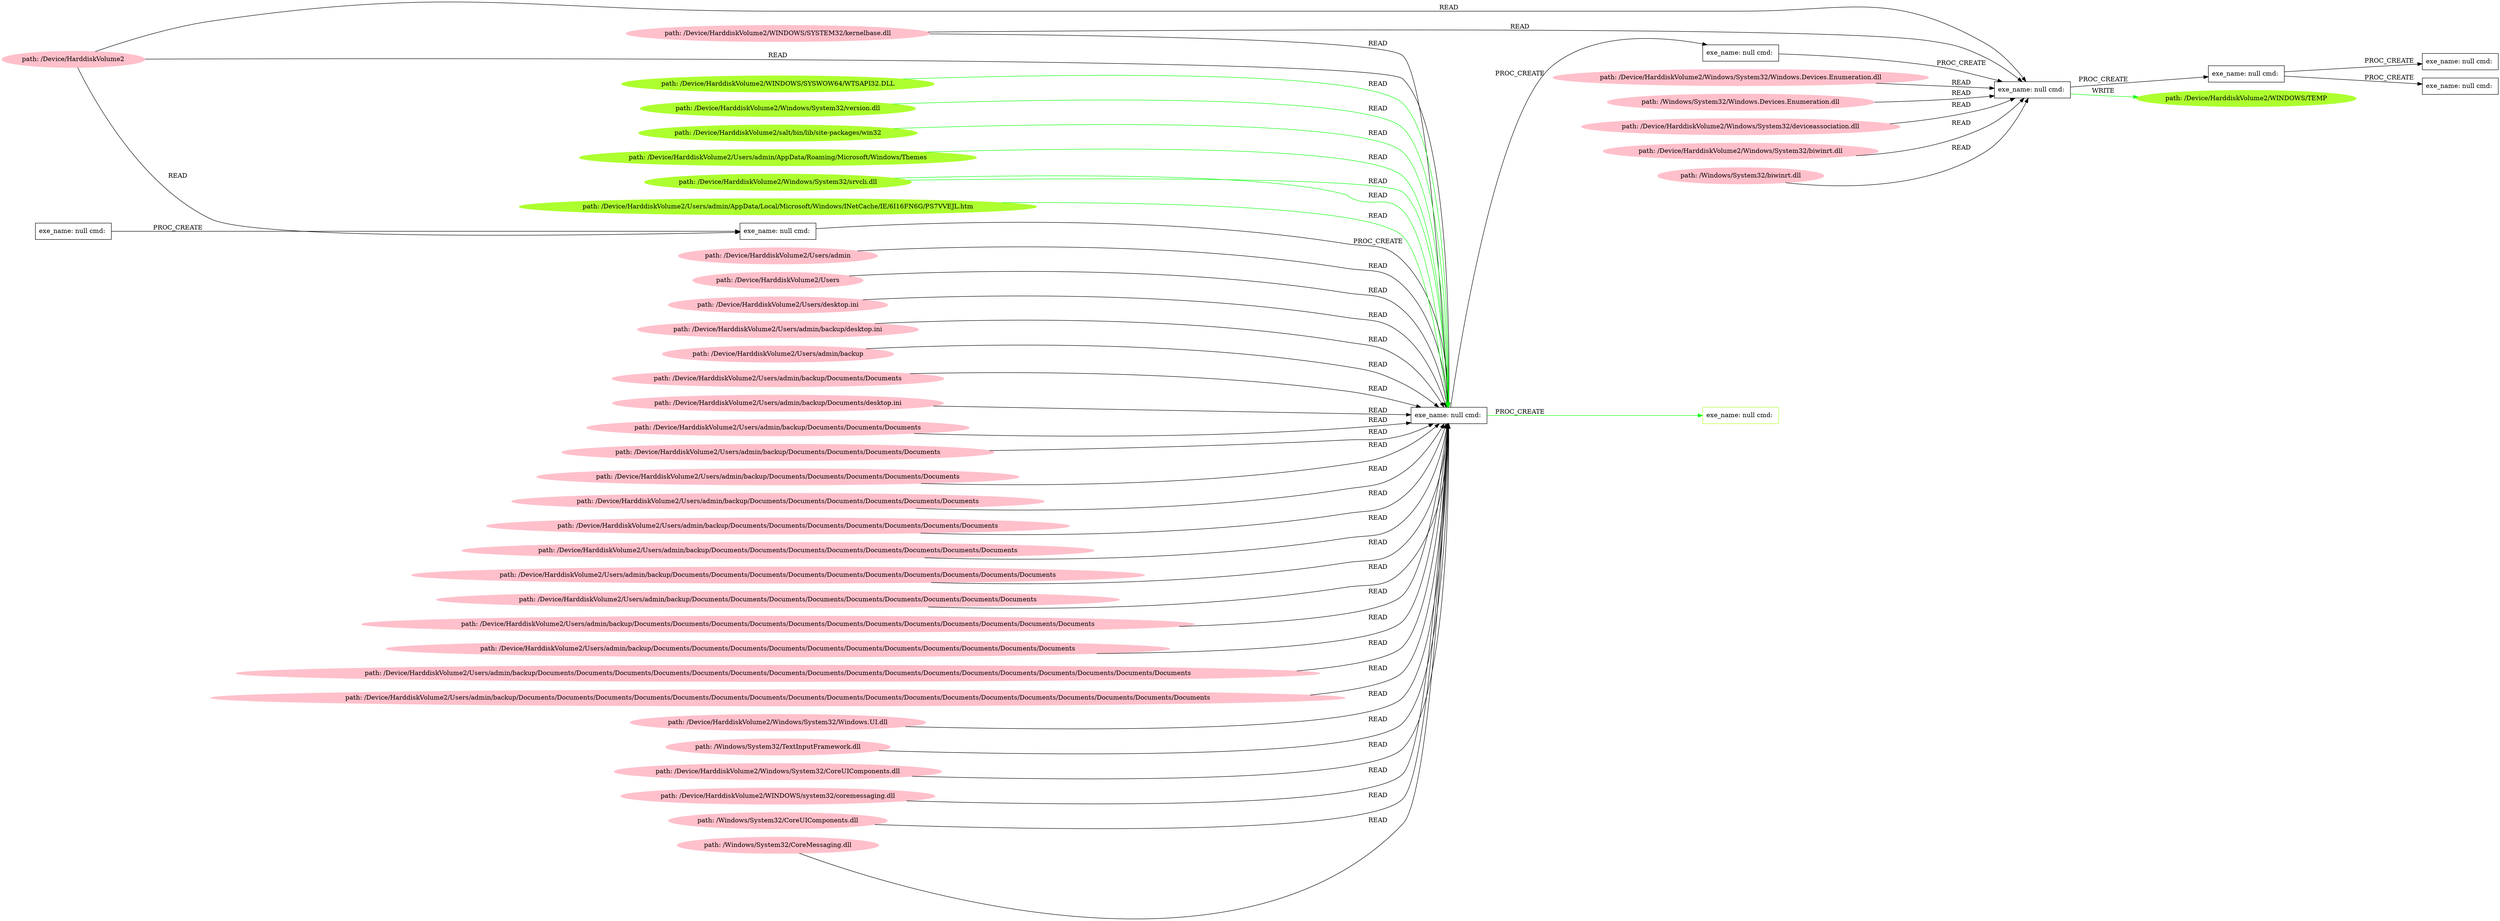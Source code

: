 digraph {
	rankdir=LR
	57 [label="path: /Device/HarddiskVolume2/Users/admin/AppData/Roaming/Microsoft/Windows/Themes" color=greenyellow shape=oval style=filled]
	46 [label="exe_name: null cmd: " color=black shape=box style=solid]
	57 -> 46 [label=READ color=green]
	60 [label="path: /Device/HarddiskVolume2/Windows/System32/srvcli.dll" color=greenyellow shape=oval style=filled]
	46 [label="exe_name: null cmd: " color=black shape=box style=solid]
	60 -> 46 [label=READ color=green]
	60 [label="path: /Device/HarddiskVolume2/Windows/System32/srvcli.dll" color=greenyellow shape=oval style=filled]
	46 [label="exe_name: null cmd: " color=black shape=box style=solid]
	60 -> 46 [label=READ color=green]
	15 [label="exe_name: null cmd: " color=black shape=box style=solid]
	5 [label="exe_name: null cmd: " color=black shape=box style=solid]
	15 -> 5 [label=PROC_CREATE color=black]
	51 [label="path: /Device/HarddiskVolume2" color=pink shape=oval style=filled]
	5 [label="exe_name: null cmd: " color=black shape=box style=solid]
	51 -> 5 [label=READ color=black]
	5 [label="exe_name: null cmd: " color=black shape=box style=solid]
	46 [label="exe_name: null cmd: " color=black shape=box style=solid]
	5 -> 46 [label=PROC_CREATE color=black]
	51 [label="path: /Device/HarddiskVolume2" color=pink shape=oval style=filled]
	46 [label="exe_name: null cmd: " color=black shape=box style=solid]
	51 -> 46 [label=READ color=black]
	45 [label="path: /Device/HarddiskVolume2/Users/admin" color=pink shape=oval style=filled]
	46 [label="exe_name: null cmd: " color=black shape=box style=solid]
	45 -> 46 [label=READ color=black]
	6 [label="path: /Device/HarddiskVolume2/Users" color=pink shape=oval style=filled]
	46 [label="exe_name: null cmd: " color=black shape=box style=solid]
	6 -> 46 [label=READ color=black]
	29 [label="path: /Device/HarddiskVolume2/Users/desktop.ini" color=pink shape=oval style=filled]
	46 [label="exe_name: null cmd: " color=black shape=box style=solid]
	29 -> 46 [label=READ color=black]
	47 [label="path: /Device/HarddiskVolume2/Users/admin/backup/desktop.ini" color=pink shape=oval style=filled]
	46 [label="exe_name: null cmd: " color=black shape=box style=solid]
	47 -> 46 [label=READ color=black]
	13 [label="path: /Device/HarddiskVolume2/Users/admin/backup" color=pink shape=oval style=filled]
	46 [label="exe_name: null cmd: " color=black shape=box style=solid]
	13 -> 46 [label=READ color=black]
	14 [label="path: /Device/HarddiskVolume2/Users/admin/backup/Documents/Documents" color=pink shape=oval style=filled]
	46 [label="exe_name: null cmd: " color=black shape=box style=solid]
	14 -> 46 [label=READ color=black]
	39 [label="path: /Device/HarddiskVolume2/Users/admin/backup/Documents/desktop.ini" color=pink shape=oval style=filled]
	46 [label="exe_name: null cmd: " color=black shape=box style=solid]
	39 -> 46 [label=READ color=black]
	17 [label="path: /Device/HarddiskVolume2/Users/admin/backup/Documents/Documents/Documents" color=pink shape=oval style=filled]
	46 [label="exe_name: null cmd: " color=black shape=box style=solid]
	17 -> 46 [label=READ color=black]
	32 [label="path: /Device/HarddiskVolume2/Users/admin/backup/Documents/Documents/Documents/Documents" color=pink shape=oval style=filled]
	46 [label="exe_name: null cmd: " color=black shape=box style=solid]
	32 -> 46 [label=READ color=black]
	10 [label="path: /Device/HarddiskVolume2/Users/admin/backup/Documents/Documents/Documents/Documents/Documents" color=pink shape=oval style=filled]
	46 [label="exe_name: null cmd: " color=black shape=box style=solid]
	10 -> 46 [label=READ color=black]
	18 [label="path: /Device/HarddiskVolume2/Users/admin/backup/Documents/Documents/Documents/Documents/Documents/Documents" color=pink shape=oval style=filled]
	46 [label="exe_name: null cmd: " color=black shape=box style=solid]
	18 -> 46 [label=READ color=black]
	11 [label="path: /Device/HarddiskVolume2/Users/admin/backup/Documents/Documents/Documents/Documents/Documents/Documents/Documents" color=pink shape=oval style=filled]
	46 [label="exe_name: null cmd: " color=black shape=box style=solid]
	11 -> 46 [label=READ color=black]
	19 [label="path: /Device/HarddiskVolume2/Users/admin/backup/Documents/Documents/Documents/Documents/Documents/Documents/Documents/Documents" color=pink shape=oval style=filled]
	46 [label="exe_name: null cmd: " color=black shape=box style=solid]
	19 -> 46 [label=READ color=black]
	26 [label="path: /Device/HarddiskVolume2/Users/admin/backup/Documents/Documents/Documents/Documents/Documents/Documents/Documents/Documents/Documents/Documents" color=pink shape=oval style=filled]
	46 [label="exe_name: null cmd: " color=black shape=box style=solid]
	26 -> 46 [label=READ color=black]
	40 [label="path: /Device/HarddiskVolume2/Users/admin/backup/Documents/Documents/Documents/Documents/Documents/Documents/Documents/Documents/Documents" color=pink shape=oval style=filled]
	46 [label="exe_name: null cmd: " color=black shape=box style=solid]
	40 -> 46 [label=READ color=black]
	22 [label="path: /Device/HarddiskVolume2/Users/admin/backup/Documents/Documents/Documents/Documents/Documents/Documents/Documents/Documents/Documents/Documents/Documents/Documents" color=pink shape=oval style=filled]
	46 [label="exe_name: null cmd: " color=black shape=box style=solid]
	22 -> 46 [label=READ color=black]
	43 [label="path: /Device/HarddiskVolume2/Users/admin/backup/Documents/Documents/Documents/Documents/Documents/Documents/Documents/Documents/Documents/Documents/Documents" color=pink shape=oval style=filled]
	46 [label="exe_name: null cmd: " color=black shape=box style=solid]
	43 -> 46 [label=READ color=black]
	44 [label="path: /Device/HarddiskVolume2/Users/admin/backup/Documents/Documents/Documents/Documents/Documents/Documents/Documents/Documents/Documents/Documents/Documents/Documents/Documents/Documents/Documents/Documents/Documents" color=pink shape=oval style=filled]
	46 [label="exe_name: null cmd: " color=black shape=box style=solid]
	44 -> 46 [label=READ color=black]
	21 [label="path: /Device/HarddiskVolume2/Users/admin/backup/Documents/Documents/Documents/Documents/Documents/Documents/Documents/Documents/Documents/Documents/Documents/Documents/Documents/Documents/Documents/Documents/Documents/Documents" color=pink shape=oval style=filled]
	46 [label="exe_name: null cmd: " color=black shape=box style=solid]
	21 -> 46 [label=READ color=black]
	4 [label="path: /Device/HarddiskVolume2/Windows/System32/Windows.UI.dll" color=pink shape=oval style=filled]
	46 [label="exe_name: null cmd: " color=black shape=box style=solid]
	4 -> 46 [label=READ color=black]
	28 [label="path: /Windows/System32/TextInputFramework.dll" color=pink shape=oval style=filled]
	46 [label="exe_name: null cmd: " color=black shape=box style=solid]
	28 -> 46 [label=READ color=black]
	30 [label="path: /Device/HarddiskVolume2/Windows/System32/CoreUIComponents.dll" color=pink shape=oval style=filled]
	46 [label="exe_name: null cmd: " color=black shape=box style=solid]
	30 -> 46 [label=READ color=black]
	9 [label="path: /Device/HarddiskVolume2/WINDOWS/system32/coremessaging.dll" color=pink shape=oval style=filled]
	46 [label="exe_name: null cmd: " color=black shape=box style=solid]
	9 -> 46 [label=READ color=black]
	20 [label="path: /Windows/System32/CoreUIComponents.dll" color=pink shape=oval style=filled]
	46 [label="exe_name: null cmd: " color=black shape=box style=solid]
	20 -> 46 [label=READ color=black]
	41 [label="path: /Windows/System32/CoreMessaging.dll" color=pink shape=oval style=filled]
	46 [label="exe_name: null cmd: " color=black shape=box style=solid]
	41 -> 46 [label=READ color=black]
	49 [label="path: /Device/HarddiskVolume2/WINDOWS/SYSTEM32/kernelbase.dll" color=pink shape=oval style=filled]
	46 [label="exe_name: null cmd: " color=black shape=box style=solid]
	49 -> 46 [label=READ color=black]
	46 [label="exe_name: null cmd: " color=black shape=box style=solid]
	35 [label="exe_name: null cmd: " color=black shape=box style=solid]
	46 -> 35 [label=PROC_CREATE color=black]
	35 [label="exe_name: null cmd: " color=black shape=box style=solid]
	0 [label="exe_name: null cmd: " color=black shape=box style=solid]
	35 -> 0 [label=PROC_CREATE color=black]
	51 [label="path: /Device/HarddiskVolume2" color=pink shape=oval style=filled]
	0 [label="exe_name: null cmd: " color=black shape=box style=solid]
	51 -> 0 [label=READ color=black]
	33 [label="path: /Device/HarddiskVolume2/Windows/System32/Windows.Devices.Enumeration.dll" color=pink shape=oval style=filled]
	0 [label="exe_name: null cmd: " color=black shape=box style=solid]
	33 -> 0 [label=READ color=black]
	37 [label="path: /Windows/System32/Windows.Devices.Enumeration.dll" color=pink shape=oval style=filled]
	0 [label="exe_name: null cmd: " color=black shape=box style=solid]
	37 -> 0 [label=READ color=black]
	23 [label="path: /Device/HarddiskVolume2/Windows/System32/deviceassociation.dll" color=pink shape=oval style=filled]
	0 [label="exe_name: null cmd: " color=black shape=box style=solid]
	23 -> 0 [label=READ color=black]
	36 [label="path: /Device/HarddiskVolume2/Windows/System32/biwinrt.dll" color=pink shape=oval style=filled]
	0 [label="exe_name: null cmd: " color=black shape=box style=solid]
	36 -> 0 [label=READ color=black]
	38 [label="path: /Windows/System32/biwinrt.dll" color=pink shape=oval style=filled]
	0 [label="exe_name: null cmd: " color=black shape=box style=solid]
	38 -> 0 [label=READ color=black]
	49 [label="path: /Device/HarddiskVolume2/WINDOWS/SYSTEM32/kernelbase.dll" color=pink shape=oval style=filled]
	0 [label="exe_name: null cmd: " color=black shape=box style=solid]
	49 -> 0 [label=READ color=black]
	0 [label="exe_name: null cmd: " color=black shape=box style=solid]
	1 [label="exe_name: null cmd: " color=black shape=box style=solid]
	0 -> 1 [label=PROC_CREATE color=black]
	1 [label="exe_name: null cmd: " color=black shape=box style=solid]
	3 [label="exe_name: null cmd: " color=black shape=box style=solid]
	1 -> 3 [label=PROC_CREATE color=black]
	1 [label="exe_name: null cmd: " color=black shape=box style=solid]
	2 [label="exe_name: null cmd: " color=black shape=box style=solid]
	1 -> 2 [label=PROC_CREATE color=black]
	55 [label="path: /Device/HarddiskVolume2/WINDOWS/SYSWOW64/WTSAPI32.DLL" color=greenyellow shape=oval style=filled]
	46 [label="exe_name: null cmd: " color=black shape=box style=solid]
	55 -> 46 [label=READ color=green]
	56 [label="path: /Device/HarddiskVolume2/Users/admin/AppData/Local/Microsoft/Windows/INetCache/IE/6I16FN6G/PS7VVEJL.htm" color=greenyellow shape=oval style=filled]
	46 [label="exe_name: null cmd: " color=black shape=box style=solid]
	56 -> 46 [label=READ color=green]
	0 [label="exe_name: null cmd: " color=black shape=box style=solid]
	63 [label="path: /Device/HarddiskVolume2/WINDOWS/TEMP" color=greenyellow shape=oval style=filled]
	0 -> 63 [label=WRITE color=green]
	61 [label="path: /Device/HarddiskVolume2/Windows/System32/version.dll" color=greenyellow shape=oval style=filled]
	46 [label="exe_name: null cmd: " color=black shape=box style=solid]
	61 -> 46 [label=READ color=green]
	59 [label="path: /Device/HarddiskVolume2/salt/bin/lib/site-packages/win32" color=greenyellow shape=oval style=filled]
	46 [label="exe_name: null cmd: " color=black shape=box style=solid]
	59 -> 46 [label=READ color=green]
	46 [label="exe_name: null cmd: " color=black shape=box style=solid]
	58 [label="exe_name: null cmd: " color=greenyellow shape=box style=solid]
	46 -> 58 [label=PROC_CREATE color=green]
}
